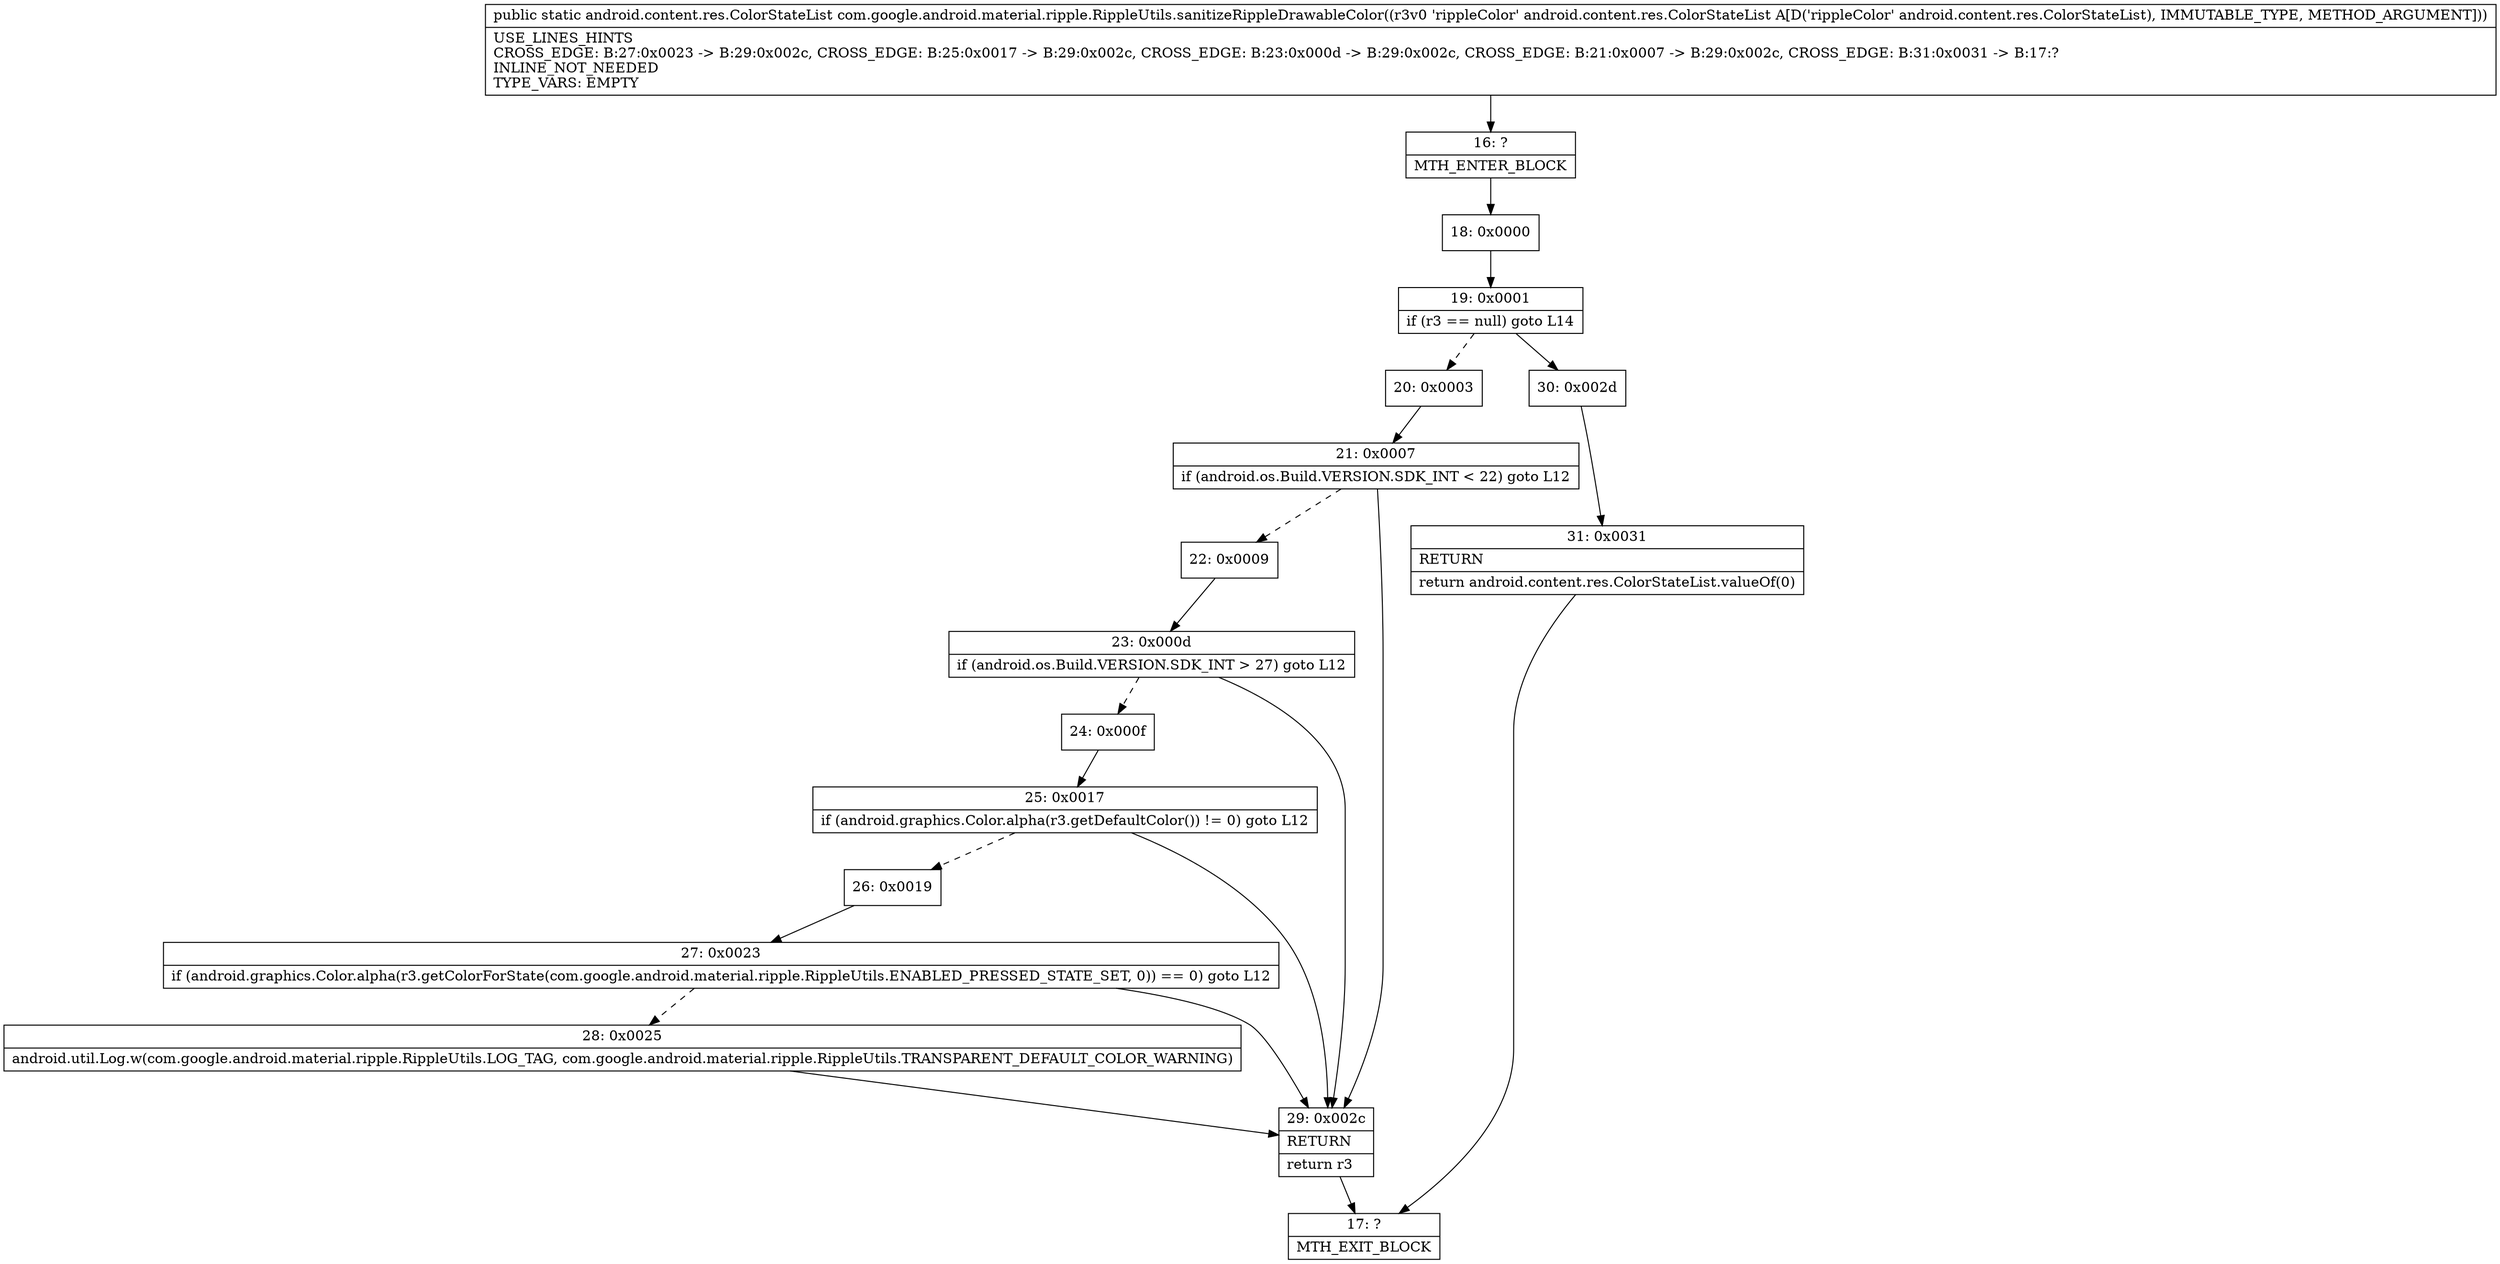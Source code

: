 digraph "CFG forcom.google.android.material.ripple.RippleUtils.sanitizeRippleDrawableColor(Landroid\/content\/res\/ColorStateList;)Landroid\/content\/res\/ColorStateList;" {
Node_16 [shape=record,label="{16\:\ ?|MTH_ENTER_BLOCK\l}"];
Node_18 [shape=record,label="{18\:\ 0x0000}"];
Node_19 [shape=record,label="{19\:\ 0x0001|if (r3 == null) goto L14\l}"];
Node_20 [shape=record,label="{20\:\ 0x0003}"];
Node_21 [shape=record,label="{21\:\ 0x0007|if (android.os.Build.VERSION.SDK_INT \< 22) goto L12\l}"];
Node_22 [shape=record,label="{22\:\ 0x0009}"];
Node_23 [shape=record,label="{23\:\ 0x000d|if (android.os.Build.VERSION.SDK_INT \> 27) goto L12\l}"];
Node_24 [shape=record,label="{24\:\ 0x000f}"];
Node_25 [shape=record,label="{25\:\ 0x0017|if (android.graphics.Color.alpha(r3.getDefaultColor()) != 0) goto L12\l}"];
Node_26 [shape=record,label="{26\:\ 0x0019}"];
Node_27 [shape=record,label="{27\:\ 0x0023|if (android.graphics.Color.alpha(r3.getColorForState(com.google.android.material.ripple.RippleUtils.ENABLED_PRESSED_STATE_SET, 0)) == 0) goto L12\l}"];
Node_28 [shape=record,label="{28\:\ 0x0025|android.util.Log.w(com.google.android.material.ripple.RippleUtils.LOG_TAG, com.google.android.material.ripple.RippleUtils.TRANSPARENT_DEFAULT_COLOR_WARNING)\l}"];
Node_29 [shape=record,label="{29\:\ 0x002c|RETURN\l|return r3\l}"];
Node_17 [shape=record,label="{17\:\ ?|MTH_EXIT_BLOCK\l}"];
Node_30 [shape=record,label="{30\:\ 0x002d}"];
Node_31 [shape=record,label="{31\:\ 0x0031|RETURN\l|return android.content.res.ColorStateList.valueOf(0)\l}"];
MethodNode[shape=record,label="{public static android.content.res.ColorStateList com.google.android.material.ripple.RippleUtils.sanitizeRippleDrawableColor((r3v0 'rippleColor' android.content.res.ColorStateList A[D('rippleColor' android.content.res.ColorStateList), IMMUTABLE_TYPE, METHOD_ARGUMENT]))  | USE_LINES_HINTS\lCROSS_EDGE: B:27:0x0023 \-\> B:29:0x002c, CROSS_EDGE: B:25:0x0017 \-\> B:29:0x002c, CROSS_EDGE: B:23:0x000d \-\> B:29:0x002c, CROSS_EDGE: B:21:0x0007 \-\> B:29:0x002c, CROSS_EDGE: B:31:0x0031 \-\> B:17:?\lINLINE_NOT_NEEDED\lTYPE_VARS: EMPTY\l}"];
MethodNode -> Node_16;Node_16 -> Node_18;
Node_18 -> Node_19;
Node_19 -> Node_20[style=dashed];
Node_19 -> Node_30;
Node_20 -> Node_21;
Node_21 -> Node_22[style=dashed];
Node_21 -> Node_29;
Node_22 -> Node_23;
Node_23 -> Node_24[style=dashed];
Node_23 -> Node_29;
Node_24 -> Node_25;
Node_25 -> Node_26[style=dashed];
Node_25 -> Node_29;
Node_26 -> Node_27;
Node_27 -> Node_28[style=dashed];
Node_27 -> Node_29;
Node_28 -> Node_29;
Node_29 -> Node_17;
Node_30 -> Node_31;
Node_31 -> Node_17;
}

